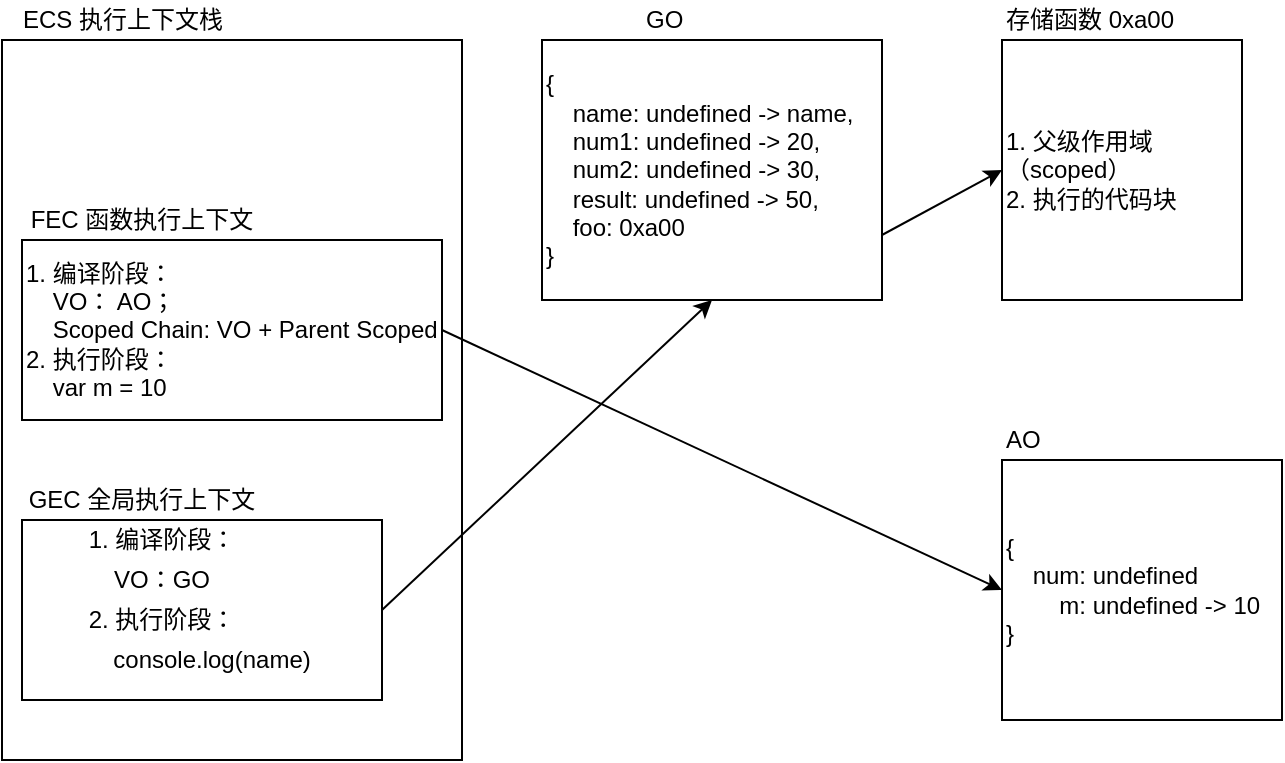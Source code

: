 <mxfile>
    <diagram id="OkD8X6qLrYRkpNnw4DoF" name="第 1 页">
        <mxGraphModel dx="798" dy="609" grid="1" gridSize="10" guides="1" tooltips="1" connect="1" arrows="1" fold="1" page="1" pageScale="1" pageWidth="827" pageHeight="1169" math="0" shadow="0">
            <root>
                <mxCell id="0"/>
                <mxCell id="1" parent="0"/>
                <mxCell id="3" value="" style="rounded=0;whiteSpace=wrap;html=1;" parent="1" vertex="1">
                    <mxGeometry x="50" y="230" width="230" height="360" as="geometry"/>
                </mxCell>
                <mxCell id="4" value="ECS 执行上下文栈&lt;br&gt;" style="text;html=1;align=center;verticalAlign=middle;resizable=0;points=[];autosize=1;strokeColor=none;fillColor=none;" parent="1" vertex="1">
                    <mxGeometry x="50" y="210" width="120" height="20" as="geometry"/>
                </mxCell>
                <mxCell id="5" value="" style="rounded=0;whiteSpace=wrap;html=1;" parent="1" vertex="1">
                    <mxGeometry x="60" y="470" width="180" height="90" as="geometry"/>
                </mxCell>
                <UserObject label="GEC 全局执行上下文" placeholders="1" name="Variable" id="7">
                    <mxCell style="text;html=1;strokeColor=none;fillColor=none;align=center;verticalAlign=middle;whiteSpace=wrap;overflow=hidden;" parent="1" vertex="1">
                        <mxGeometry x="60" y="450" width="120" height="20" as="geometry"/>
                    </mxCell>
                </UserObject>
                <UserObject label="1. 编译阶段：" placeholders="1" name="Variable" id="8">
                    <mxCell style="text;html=1;strokeColor=none;fillColor=none;align=center;verticalAlign=middle;whiteSpace=wrap;overflow=hidden;" parent="1" vertex="1">
                        <mxGeometry x="90" y="470" width="80" height="20" as="geometry"/>
                    </mxCell>
                </UserObject>
                <UserObject label="VO：GO" placeholders="1" name="Variable" id="9">
                    <mxCell style="text;html=1;strokeColor=none;fillColor=none;align=center;verticalAlign=middle;whiteSpace=wrap;overflow=hidden;" parent="1" vertex="1">
                        <mxGeometry x="90" y="490" width="80" height="20" as="geometry"/>
                    </mxCell>
                </UserObject>
                <mxCell id="10" value="{&lt;br&gt;&amp;nbsp; &amp;nbsp; name: undefined -&amp;gt; name,&lt;br&gt;&amp;nbsp; &amp;nbsp; num1: undefined -&amp;gt; 20,&lt;br&gt;&amp;nbsp; &amp;nbsp; num2: undefined -&amp;gt; 30,&lt;br&gt;&amp;nbsp; &amp;nbsp; result: undefined -&amp;gt; 50,&lt;br&gt;&amp;nbsp; &amp;nbsp; foo: 0xa00&lt;br&gt;}" style="rounded=0;whiteSpace=wrap;html=1;align=left;" parent="1" vertex="1">
                    <mxGeometry x="320" y="230" width="170" height="130" as="geometry"/>
                </mxCell>
                <UserObject label="GO" placeholders="1" name="Variable" id="11">
                    <mxCell style="text;html=1;strokeColor=none;fillColor=none;align=left;verticalAlign=middle;whiteSpace=wrap;overflow=hidden;" parent="1" vertex="1">
                        <mxGeometry x="370" y="210" width="80" height="20" as="geometry"/>
                    </mxCell>
                </UserObject>
                <UserObject label="2. 执行阶段：" placeholders="1" name="Variable" id="12">
                    <mxCell style="text;html=1;strokeColor=none;fillColor=none;align=center;verticalAlign=middle;whiteSpace=wrap;overflow=hidden;" parent="1" vertex="1">
                        <mxGeometry x="90" y="510" width="80" height="20" as="geometry"/>
                    </mxCell>
                </UserObject>
                <UserObject label="console.log(name)" placeholders="1" name="Variable" id="13">
                    <mxCell style="text;html=1;strokeColor=none;fillColor=none;align=center;verticalAlign=middle;whiteSpace=wrap;overflow=hidden;" parent="1" vertex="1">
                        <mxGeometry x="90" y="530" width="130" height="20" as="geometry"/>
                    </mxCell>
                </UserObject>
                <mxCell id="14" value="1. 父级作用域（scoped）&lt;br&gt;2. 执行的代码块" style="rounded=0;whiteSpace=wrap;html=1;align=left;" parent="1" vertex="1">
                    <mxGeometry x="550" y="230" width="120" height="130" as="geometry"/>
                </mxCell>
                <UserObject label="存储函数 0xa00" placeholders="1" name="Variable" id="15">
                    <mxCell style="text;html=1;strokeColor=none;fillColor=none;align=left;verticalAlign=middle;whiteSpace=wrap;overflow=hidden;" parent="1" vertex="1">
                        <mxGeometry x="550" y="210" width="110" height="20" as="geometry"/>
                    </mxCell>
                </UserObject>
                <mxCell id="16" value="{&lt;br&gt;&amp;nbsp; &amp;nbsp; num: undefined&amp;nbsp; &amp;nbsp; &amp;nbsp; &amp;nbsp; &amp;nbsp; &amp;nbsp; &amp;nbsp; &amp;nbsp; &amp;nbsp; &amp;nbsp; m: undefined&amp;nbsp;-&amp;gt; 10&lt;br&gt;}" style="rounded=0;whiteSpace=wrap;html=1;align=left;" parent="1" vertex="1">
                    <mxGeometry x="550" y="440" width="140" height="130" as="geometry"/>
                </mxCell>
                <UserObject label="AO" placeholders="1" name="Variable" id="17">
                    <mxCell style="text;html=1;strokeColor=none;fillColor=none;align=left;verticalAlign=middle;whiteSpace=wrap;overflow=hidden;" parent="1" vertex="1">
                        <mxGeometry x="550" y="420" width="80" height="20" as="geometry"/>
                    </mxCell>
                </UserObject>
                <mxCell id="18" value="1. 编译阶段：&amp;nbsp;&lt;br&gt;&amp;nbsp; &amp;nbsp; VO： AO；&lt;br&gt;&amp;nbsp; &amp;nbsp; Scoped Chain: VO + Parent Scoped&lt;br&gt;2. 执行阶段：&lt;br&gt;&amp;nbsp; &amp;nbsp; var m = 10" style="rounded=0;whiteSpace=wrap;html=1;align=left;" parent="1" vertex="1">
                    <mxGeometry x="60" y="330" width="210" height="90" as="geometry"/>
                </mxCell>
                <UserObject label="FEC 函数执行上下文" placeholders="1" name="Variable" id="19">
                    <mxCell style="text;html=1;strokeColor=none;fillColor=none;align=center;verticalAlign=middle;whiteSpace=wrap;overflow=hidden;" parent="1" vertex="1">
                        <mxGeometry x="60" y="310" width="120" height="20" as="geometry"/>
                    </mxCell>
                </UserObject>
                <mxCell id="20" value="" style="endArrow=classic;html=1;exitX=1;exitY=0.5;exitDx=0;exitDy=0;entryX=0;entryY=0.5;entryDx=0;entryDy=0;" parent="1" source="18" target="16" edge="1">
                    <mxGeometry width="50" height="50" relative="1" as="geometry">
                        <mxPoint x="370" y="480" as="sourcePoint"/>
                        <mxPoint x="420" y="430" as="targetPoint"/>
                    </mxGeometry>
                </mxCell>
                <mxCell id="21" value="" style="endArrow=classic;html=1;entryX=0.5;entryY=1;entryDx=0;entryDy=0;exitX=1;exitY=0.5;exitDx=0;exitDy=0;" parent="1" source="5" target="10" edge="1">
                    <mxGeometry width="50" height="50" relative="1" as="geometry">
                        <mxPoint x="280" y="385" as="sourcePoint"/>
                        <mxPoint x="560" y="515" as="targetPoint"/>
                    </mxGeometry>
                </mxCell>
                <mxCell id="22" value="" style="endArrow=classic;html=1;entryX=0;entryY=0.5;entryDx=0;entryDy=0;exitX=1;exitY=0.75;exitDx=0;exitDy=0;" parent="1" source="10" target="14" edge="1">
                    <mxGeometry width="50" height="50" relative="1" as="geometry">
                        <mxPoint x="370" y="480" as="sourcePoint"/>
                        <mxPoint x="420" y="430" as="targetPoint"/>
                    </mxGeometry>
                </mxCell>
            </root>
        </mxGraphModel>
    </diagram>
</mxfile>